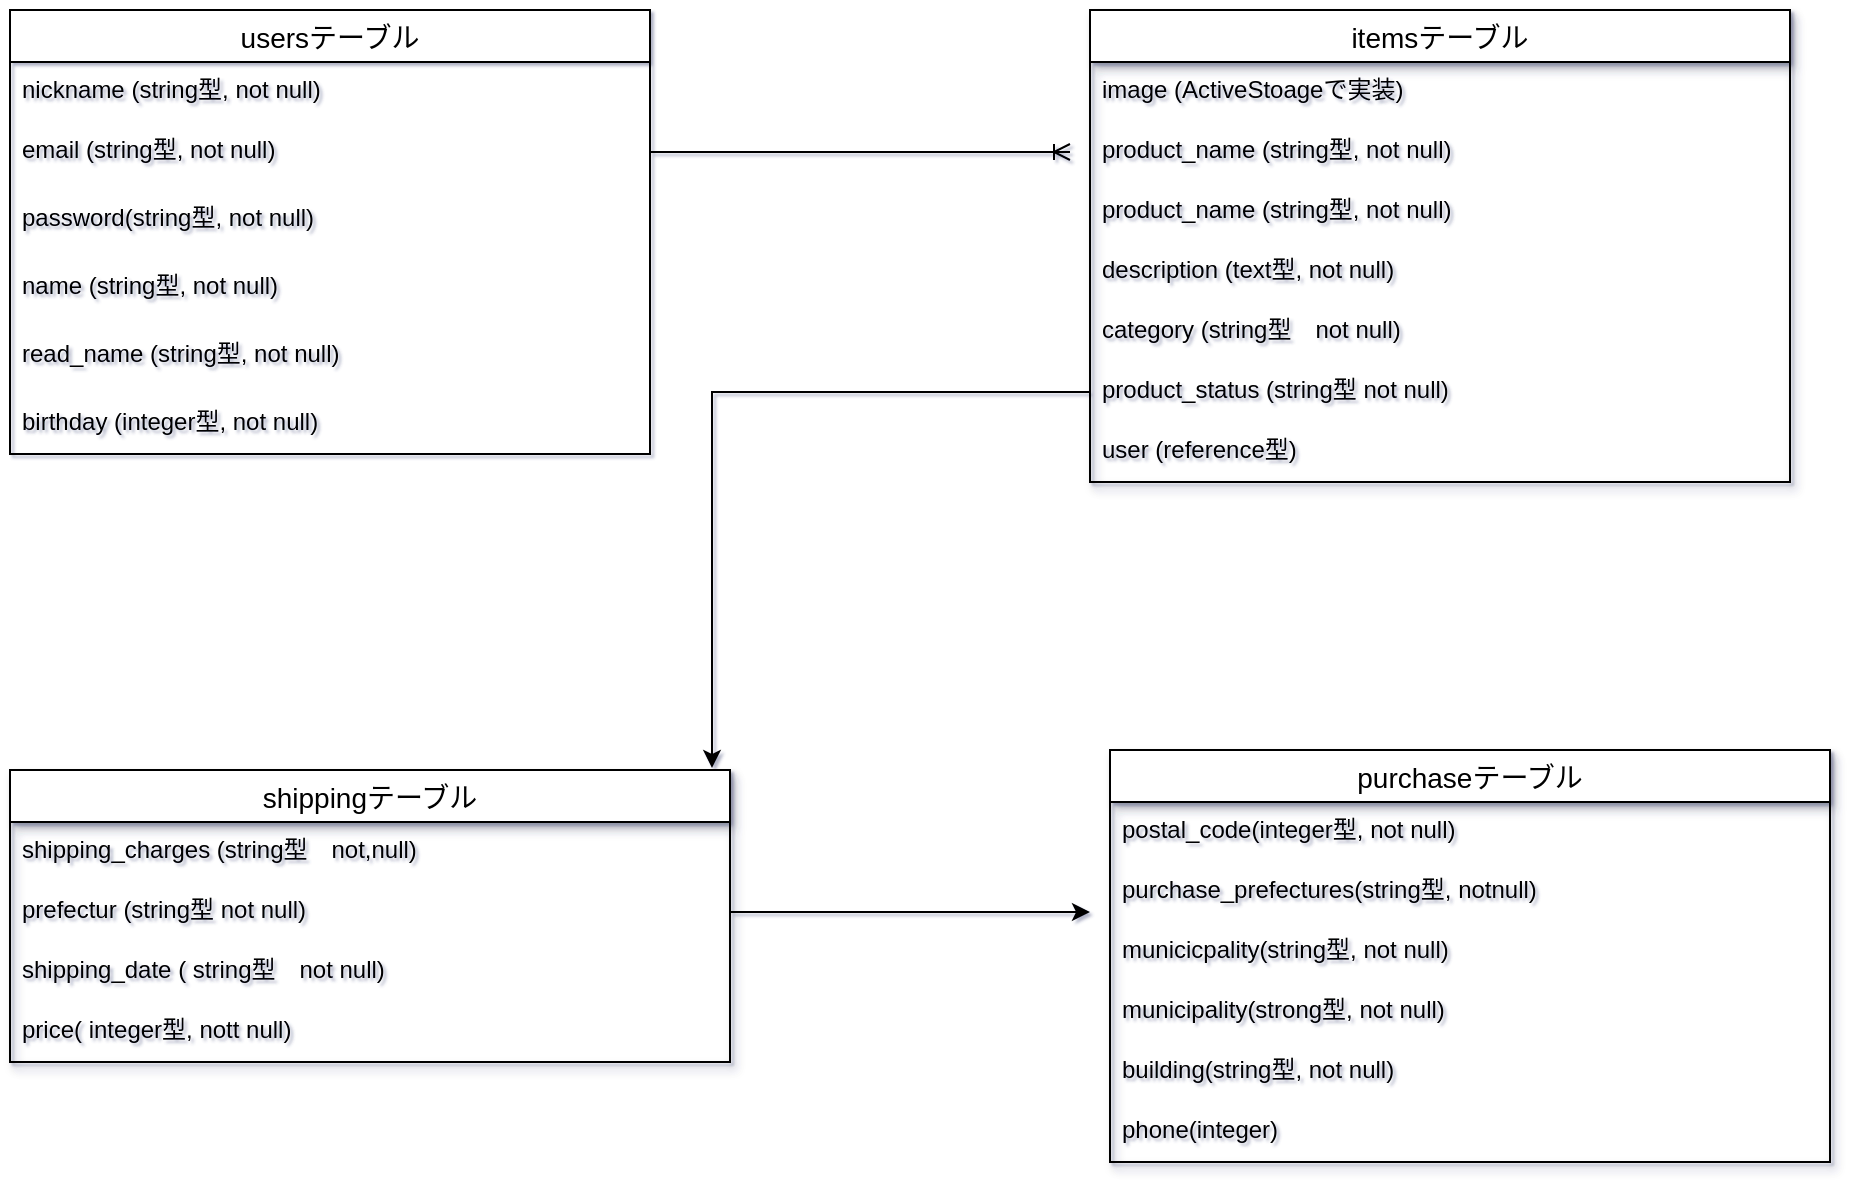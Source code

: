 <mxfile version="14.2.4" type="embed">
    <diagram id="e-p9qFQfk2fTBaWSNOmB" name="ページ1">
        <mxGraphModel dx="231" dy="830" grid="1" gridSize="10" guides="0" tooltips="1" connect="1" arrows="1" fold="1" page="1" pageScale="1" pageWidth="827" pageHeight="1169" background="none" math="0" shadow="1">
            <root>
                <mxCell id="0"/>
                <mxCell id="1" parent="0"/>
                <mxCell id="102" value="usersテーブル" style="swimlane;fontStyle=0;childLayout=stackLayout;horizontal=1;startSize=26;horizontalStack=0;resizeParent=1;resizeParentMax=0;resizeLast=0;collapsible=1;marginBottom=0;align=center;fontSize=14;" vertex="1" parent="1">
                    <mxGeometry x="40" y="20" width="320" height="222" as="geometry"/>
                </mxCell>
                <mxCell id="103" value="nickname (string型, not null)&#10;&#10;a" style="text;strokeColor=none;fillColor=none;spacingLeft=4;spacingRight=4;overflow=hidden;rotatable=0;points=[[0,0.5],[1,0.5]];portConstraint=eastwest;fontSize=12;" vertex="1" parent="102">
                    <mxGeometry y="26" width="320" height="30" as="geometry"/>
                </mxCell>
                <mxCell id="104" value="email (string型, not null)" style="text;strokeColor=none;fillColor=none;spacingLeft=4;spacingRight=4;overflow=hidden;rotatable=0;points=[[0,0.5],[1,0.5]];portConstraint=eastwest;fontSize=12;" vertex="1" parent="102">
                    <mxGeometry y="56" width="320" height="30" as="geometry"/>
                </mxCell>
                <mxCell id="105" value="password(string型, not null)" style="text;strokeColor=none;fillColor=none;spacingLeft=4;spacingRight=4;overflow=hidden;rotatable=0;points=[[0,0.5],[1,0.5]];portConstraint=eastwest;fontSize=12;shadow=1;verticalAlign=middle;" vertex="1" parent="102">
                    <mxGeometry y="86" width="320" height="34" as="geometry"/>
                </mxCell>
                <mxCell id="108" value="name (string型, not null)" style="text;strokeColor=none;fillColor=none;spacingLeft=4;spacingRight=4;overflow=hidden;rotatable=0;points=[[0,0.5],[1,0.5]];portConstraint=eastwest;fontSize=12;shadow=1;verticalAlign=middle;" vertex="1" parent="102">
                    <mxGeometry y="120" width="320" height="34" as="geometry"/>
                </mxCell>
                <mxCell id="109" value="read_name (string型, not null)" style="text;strokeColor=none;fillColor=none;spacingLeft=4;spacingRight=4;overflow=hidden;rotatable=0;points=[[0,0.5],[1,0.5]];portConstraint=eastwest;fontSize=12;shadow=1;verticalAlign=middle;" vertex="1" parent="102">
                    <mxGeometry y="154" width="320" height="34" as="geometry"/>
                </mxCell>
                <mxCell id="110" value="birthday (integer型, not null)" style="text;strokeColor=none;fillColor=none;spacingLeft=4;spacingRight=4;overflow=hidden;rotatable=0;points=[[0,0.5],[1,0.5]];portConstraint=eastwest;fontSize=12;shadow=1;verticalAlign=middle;" vertex="1" parent="102">
                    <mxGeometry y="188" width="320" height="34" as="geometry"/>
                </mxCell>
                <mxCell id="112" value="itemsテーブル" style="swimlane;fontStyle=0;childLayout=stackLayout;horizontal=1;startSize=26;horizontalStack=0;resizeParent=1;resizeParentMax=0;resizeLast=0;collapsible=1;marginBottom=0;align=center;fontSize=14;shadow=1;html=0;" vertex="1" parent="1">
                    <mxGeometry x="580" y="20" width="350" height="236" as="geometry"/>
                </mxCell>
                <mxCell id="113" value="image (ActiveStoageで実装)" style="text;strokeColor=none;fillColor=none;spacingLeft=4;spacingRight=4;overflow=hidden;rotatable=0;points=[[0,0.5],[1,0.5]];portConstraint=eastwest;fontSize=12;" vertex="1" parent="112">
                    <mxGeometry y="26" width="350" height="30" as="geometry"/>
                </mxCell>
                <mxCell id="140" value="product_name (string型, not null)" style="text;strokeColor=none;fillColor=none;spacingLeft=4;spacingRight=4;overflow=hidden;rotatable=0;points=[[0,0.5],[1,0.5]];portConstraint=eastwest;fontSize=12;" vertex="1" parent="112">
                    <mxGeometry y="56" width="350" height="30" as="geometry"/>
                </mxCell>
                <mxCell id="134" value="product_name (string型, not null)" style="text;strokeColor=none;fillColor=none;spacingLeft=4;spacingRight=4;overflow=hidden;rotatable=0;points=[[0,0.5],[1,0.5]];portConstraint=eastwest;fontSize=12;" vertex="1" parent="112">
                    <mxGeometry y="86" width="350" height="30" as="geometry"/>
                </mxCell>
                <mxCell id="115" value="description (text型, not null)" style="text;strokeColor=none;fillColor=none;spacingLeft=4;spacingRight=4;overflow=hidden;rotatable=0;points=[[0,0.5],[1,0.5]];portConstraint=eastwest;fontSize=12;" vertex="1" parent="112">
                    <mxGeometry y="116" width="350" height="30" as="geometry"/>
                </mxCell>
                <mxCell id="116" value="category (string型　not null)" style="text;strokeColor=none;fillColor=none;spacingLeft=4;spacingRight=4;overflow=hidden;rotatable=0;points=[[0,0.5],[1,0.5]];portConstraint=eastwest;fontSize=12;" vertex="1" parent="112">
                    <mxGeometry y="146" width="350" height="30" as="geometry"/>
                </mxCell>
                <mxCell id="117" value="product_status (string型 not null)" style="text;strokeColor=none;fillColor=none;spacingLeft=4;spacingRight=4;overflow=hidden;rotatable=0;points=[[0,0.5],[1,0.5]];portConstraint=eastwest;fontSize=12;" vertex="1" parent="112">
                    <mxGeometry y="176" width="350" height="30" as="geometry"/>
                </mxCell>
                <mxCell id="142" value="user (reference型)" style="text;strokeColor=none;fillColor=none;spacingLeft=4;spacingRight=4;overflow=hidden;rotatable=0;points=[[0,0.5],[1,0.5]];portConstraint=eastwest;fontSize=12;" vertex="1" parent="112">
                    <mxGeometry y="206" width="350" height="30" as="geometry"/>
                </mxCell>
                <mxCell id="118" value="shippingテーブル" style="swimlane;fontStyle=0;childLayout=stackLayout;horizontal=1;startSize=26;horizontalStack=0;resizeParent=1;resizeParentMax=0;resizeLast=0;collapsible=1;marginBottom=0;align=center;fontSize=14;shadow=1;html=0;" vertex="1" parent="1">
                    <mxGeometry x="40" y="400" width="360" height="146" as="geometry"/>
                </mxCell>
                <mxCell id="119" value="shipping_charges (string型　not,null)" style="text;strokeColor=none;fillColor=none;spacingLeft=4;spacingRight=4;overflow=hidden;rotatable=0;points=[[0,0.5],[1,0.5]];portConstraint=eastwest;fontSize=12;" vertex="1" parent="118">
                    <mxGeometry y="26" width="360" height="30" as="geometry"/>
                </mxCell>
                <mxCell id="121" value="prefectur (string型 not null)" style="text;strokeColor=none;fillColor=none;spacingLeft=4;spacingRight=4;overflow=hidden;rotatable=0;points=[[0,0.5],[1,0.5]];portConstraint=eastwest;fontSize=12;" vertex="1" parent="118">
                    <mxGeometry y="56" width="360" height="30" as="geometry"/>
                </mxCell>
                <mxCell id="122" value="shipping_date ( string型　not null)&#10;" style="text;strokeColor=none;fillColor=none;spacingLeft=4;spacingRight=4;overflow=hidden;rotatable=0;points=[[0,0.5],[1,0.5]];portConstraint=eastwest;fontSize=12;" vertex="1" parent="118">
                    <mxGeometry y="86" width="360" height="30" as="geometry"/>
                </mxCell>
                <mxCell id="124" value="price( integer型, nott null)" style="text;strokeColor=none;fillColor=none;spacingLeft=4;spacingRight=4;overflow=hidden;rotatable=0;points=[[0,0.5],[1,0.5]];portConstraint=eastwest;fontSize=12;" vertex="1" parent="118">
                    <mxGeometry y="116" width="360" height="30" as="geometry"/>
                </mxCell>
                <mxCell id="125" value="purchaseテーブル" style="swimlane;fontStyle=0;childLayout=stackLayout;horizontal=1;startSize=26;horizontalStack=0;resizeParent=1;resizeParentMax=0;resizeLast=0;collapsible=1;marginBottom=0;align=center;fontSize=14;shadow=1;html=0;" vertex="1" parent="1">
                    <mxGeometry x="590" y="390" width="360" height="206" as="geometry"/>
                </mxCell>
                <mxCell id="126" value="postal_code(integer型, not null)" style="text;strokeColor=none;fillColor=none;spacingLeft=4;spacingRight=4;overflow=hidden;rotatable=0;points=[[0,0.5],[1,0.5]];portConstraint=eastwest;fontSize=12;" vertex="1" parent="125">
                    <mxGeometry y="26" width="360" height="30" as="geometry"/>
                </mxCell>
                <mxCell id="127" value="purchase_prefectures(string型, notnull)" style="text;strokeColor=none;fillColor=none;spacingLeft=4;spacingRight=4;overflow=hidden;rotatable=0;points=[[0,0.5],[1,0.5]];portConstraint=eastwest;fontSize=12;" vertex="1" parent="125">
                    <mxGeometry y="56" width="360" height="30" as="geometry"/>
                </mxCell>
                <mxCell id="128" value="municicpality(string型, not null)" style="text;strokeColor=none;fillColor=none;spacingLeft=4;spacingRight=4;overflow=hidden;rotatable=0;points=[[0,0.5],[1,0.5]];portConstraint=eastwest;fontSize=12;" vertex="1" parent="125">
                    <mxGeometry y="86" width="360" height="30" as="geometry"/>
                </mxCell>
                <mxCell id="129" value="municipality(strong型, not null)" style="text;strokeColor=none;fillColor=none;spacingLeft=4;spacingRight=4;overflow=hidden;rotatable=0;points=[[0,0.5],[1,0.5]];portConstraint=eastwest;fontSize=12;" vertex="1" parent="125">
                    <mxGeometry y="116" width="360" height="30" as="geometry"/>
                </mxCell>
                <mxCell id="130" value="building(string型, not null)" style="text;strokeColor=none;fillColor=none;spacingLeft=4;spacingRight=4;overflow=hidden;rotatable=0;points=[[0,0.5],[1,0.5]];portConstraint=eastwest;fontSize=12;" vertex="1" parent="125">
                    <mxGeometry y="146" width="360" height="30" as="geometry"/>
                </mxCell>
                <mxCell id="131" value="phone(integer)" style="text;strokeColor=none;fillColor=none;spacingLeft=4;spacingRight=4;overflow=hidden;rotatable=0;points=[[0,0.5],[1,0.5]];portConstraint=eastwest;fontSize=12;" vertex="1" parent="125">
                    <mxGeometry y="176" width="360" height="30" as="geometry"/>
                </mxCell>
                <mxCell id="132" style="edgeStyle=orthogonalEdgeStyle;rounded=0;orthogonalLoop=1;jettySize=auto;html=1;exitX=1;exitY=0.5;exitDx=0;exitDy=0;endArrow=ERoneToMany;endFill=0;fontSize=17;strokeWidth=1;" edge="1" parent="1" source="104">
                    <mxGeometry relative="1" as="geometry">
                        <mxPoint x="570" y="91" as="targetPoint"/>
                        <Array as="points">
                            <mxPoint x="570" y="91"/>
                            <mxPoint x="570" y="91"/>
                        </Array>
                    </mxGeometry>
                </mxCell>
                <mxCell id="137" style="edgeStyle=orthogonalEdgeStyle;rounded=0;orthogonalLoop=1;jettySize=auto;html=1;exitX=0;exitY=0.5;exitDx=0;exitDy=0;endArrow=classic;endFill=1;strokeWidth=1;fontSize=17;entryX=0.975;entryY=-0.007;entryDx=0;entryDy=0;entryPerimeter=0;" edge="1" parent="1" source="117" target="118">
                    <mxGeometry relative="1" as="geometry">
                        <mxPoint x="390" y="380" as="targetPoint"/>
                    </mxGeometry>
                </mxCell>
                <mxCell id="138" style="edgeStyle=orthogonalEdgeStyle;rounded=0;orthogonalLoop=1;jettySize=auto;html=1;exitX=1;exitY=0.5;exitDx=0;exitDy=0;endArrow=classic;endFill=1;strokeWidth=1;fontSize=17;" edge="1" parent="1" source="121">
                    <mxGeometry relative="1" as="geometry">
                        <mxPoint x="580" y="471" as="targetPoint"/>
                    </mxGeometry>
                </mxCell>
            </root>
        </mxGraphModel>
    </diagram>
</mxfile>